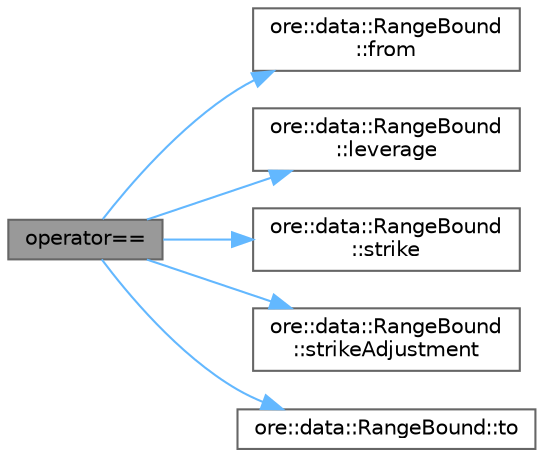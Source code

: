 digraph "operator=="
{
 // INTERACTIVE_SVG=YES
 // LATEX_PDF_SIZE
  bgcolor="transparent";
  edge [fontname=Helvetica,fontsize=10,labelfontname=Helvetica,labelfontsize=10];
  node [fontname=Helvetica,fontsize=10,shape=box,height=0.2,width=0.4];
  rankdir="LR";
  Node1 [label="operator==",height=0.2,width=0.4,color="gray40", fillcolor="grey60", style="filled", fontcolor="black",tooltip=" "];
  Node1 -> Node2 [color="steelblue1",style="solid"];
  Node2 [label="ore::data::RangeBound\l::from",height=0.2,width=0.4,color="grey40", fillcolor="white", style="filled",URL="$classore_1_1data_1_1_range_bound.html#aad3e56aa6eea867769ca3bf1f26c57d7",tooltip=" "];
  Node1 -> Node3 [color="steelblue1",style="solid"];
  Node3 [label="ore::data::RangeBound\l::leverage",height=0.2,width=0.4,color="grey40", fillcolor="white", style="filled",URL="$classore_1_1data_1_1_range_bound.html#a745b7e8cc9697e510f2d6a1e03ecedf4",tooltip=" "];
  Node1 -> Node4 [color="steelblue1",style="solid"];
  Node4 [label="ore::data::RangeBound\l::strike",height=0.2,width=0.4,color="grey40", fillcolor="white", style="filled",URL="$classore_1_1data_1_1_range_bound.html#ab03aa38eeb7397bc097432ac4f959822",tooltip=" "];
  Node1 -> Node5 [color="steelblue1",style="solid"];
  Node5 [label="ore::data::RangeBound\l::strikeAdjustment",height=0.2,width=0.4,color="grey40", fillcolor="white", style="filled",URL="$classore_1_1data_1_1_range_bound.html#adc34df1b711a75dba3bc080353158be2",tooltip=" "];
  Node1 -> Node6 [color="steelblue1",style="solid"];
  Node6 [label="ore::data::RangeBound::to",height=0.2,width=0.4,color="grey40", fillcolor="white", style="filled",URL="$classore_1_1data_1_1_range_bound.html#ab3c8910c50cb89d110818740573e166b",tooltip=" "];
}
